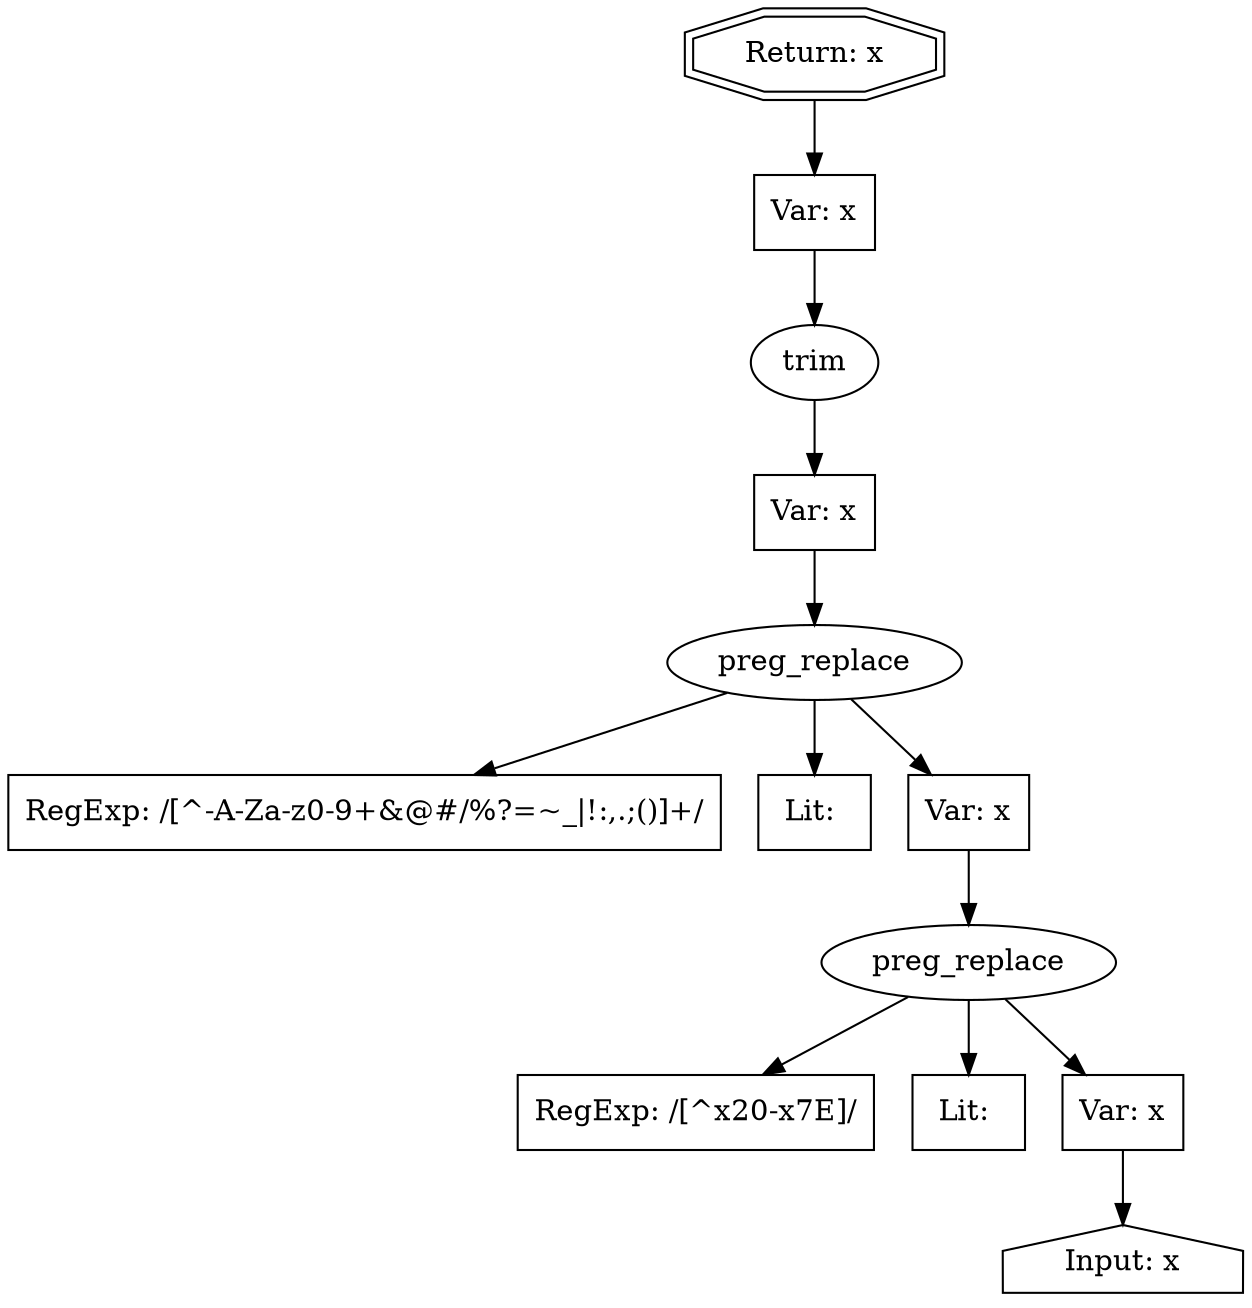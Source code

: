 // Finding: 3c2232fe-bce5-4ef4-b668-082fb19643c3
// Finding.url: https://www.example371.com/media/releases/2021/a0413-jj-vaccine.html##"></iframe></style></script></object></embed></textarea><img src=x onerror=taintfoxLog('249f0c3db92642c3b63d4ce4c0e63412')><!--/*
// Finding.parentloc: https://www.example371.com/media/releases/2021/a0413-jj-vaccine.html##"></iframe></style></script></object></embed></textarea><img src=x onerror=taintfoxLog('249f0c3db92642c3b63d4ce4c0e63412')><!--/*
// Finding.domain: www.example371.com
// Finding.base_domain: example371.com
// Finding.source: location.href
// Finding.sink: innerHTML
// Sanitizer.score: 13
// Sanitizer.name: r.cleanUrl
// Sanitizer.location: https://www.example371.com/TemplatePackage/4.0/assets/js/app.min.js?v=21-03-11T21:03:55Z - init:1:184237
// Finding.begin: 185
// Finding.end: 217
// Finding.original_uuid: e186f06e-1d03-4f20-a4eb-92ea905722df
// Finding.TwentyFiveMillionFlowsId: 374693478
// Finding.script: https://www.example371.com/TemplatePackage/contrib/libs/jquery/latest/jquery.min.js
// Finding.line: 2
// Exploit.uuid: 249f0c3d-b926-42c3-b63d-4ce4c0e63412
// Exploit.success: false
// Exploit.status: validated
// Exploit.method: C
// Exploit.type: html
// Exploit.token: attribute
// Exploit.content: href
// Exploit.quote_type: "
// Exploit.tag: a
// Exploit.break_out: #"></iframe></style></script></object></embed></textarea><img src=x onerror=
// Exploit.break_in: ><!--/*
// Exploit.payload: #"></iframe></style></script></object></embed></textarea><img src=x onerror=taintfoxLog(1)><!--/*
// Exploit.begin_taint_url: 0
// Exploit.end_taint_url: 61
// Exploit.replace_begin_url: 61
// Exploit.replace_end_url: 61
// Exploit.replace_begin_param: 113
// Exploit.replace_end_param: 113
// Issues.LargestEncodeAttrStringChain: 0
// Issues.LargestTextFragmentEncodeChainLength: 0
// Issues.HasApproximation: false
// Issues.HasMissingImplementation: false
// Issues.HasInfiniteRegexWithFunctionReplacer: false
// Issues.MergedSplitAndJoins: false
// Issues.HasUrlInRhsOfReplace: false
// Issues.HasUrlInLhsOfReplace: false
// Issues.HasCookieValueInLhsOfreplace: false
// Issues.HasCookieValueInRhsOfreplace: false
// Issues.HasCookieValueInMatchPattern: false
// Issues.HasCookieValueInExecPattern: false
// Issues.RemovedLRConcats: true
// Issues.RemovedReplaceArtifacts: false
// Issues.HasUrlInMatchPattern: false
// Issues.HasUrlInExecPattern: false
// Issues.RemovedNOPreplaces: false
// Issues.Known_sanitizer: false
// DepGraph.hash: -1666771915
// DepGraph.sanitizer_hash: 1046024592
// Removed LR concats 
// Removed LR concats 
// Removed LR concats 
digraph cfg {
n0 [shape=house, label="Input: x"];
n1 [shape=ellipse, label="preg_replace"];
n2 [shape=box, label="RegExp: /[^\x20-\x7E]/"];
n3 [shape=box, label="Lit: "];
n4 [shape=box, label="Var: x"];
n5 [shape=ellipse, label="preg_replace"];
n6 [shape=box, label="RegExp: /[^-A-Za-z0-9+&@#/%?=~_|!:,.;\(\)]+/"];
n7 [shape=box, label="Lit: "];
n8 [shape=box, label="Var: x"];
n9 [shape=ellipse, label="trim"];
n10 [shape=box, label="Var: x"];
n11 [shape=box, label="Var: x"];
n12 [shape=doubleoctagon, label="Return: x"];
n4 -> n0;
n1 -> n2;
n1 -> n3;
n1 -> n4;
n8 -> n1;
n5 -> n6;
n5 -> n7;
n5 -> n8;
n10 -> n5;
n9 -> n10;
n11 -> n9;
n12 -> n11;
}